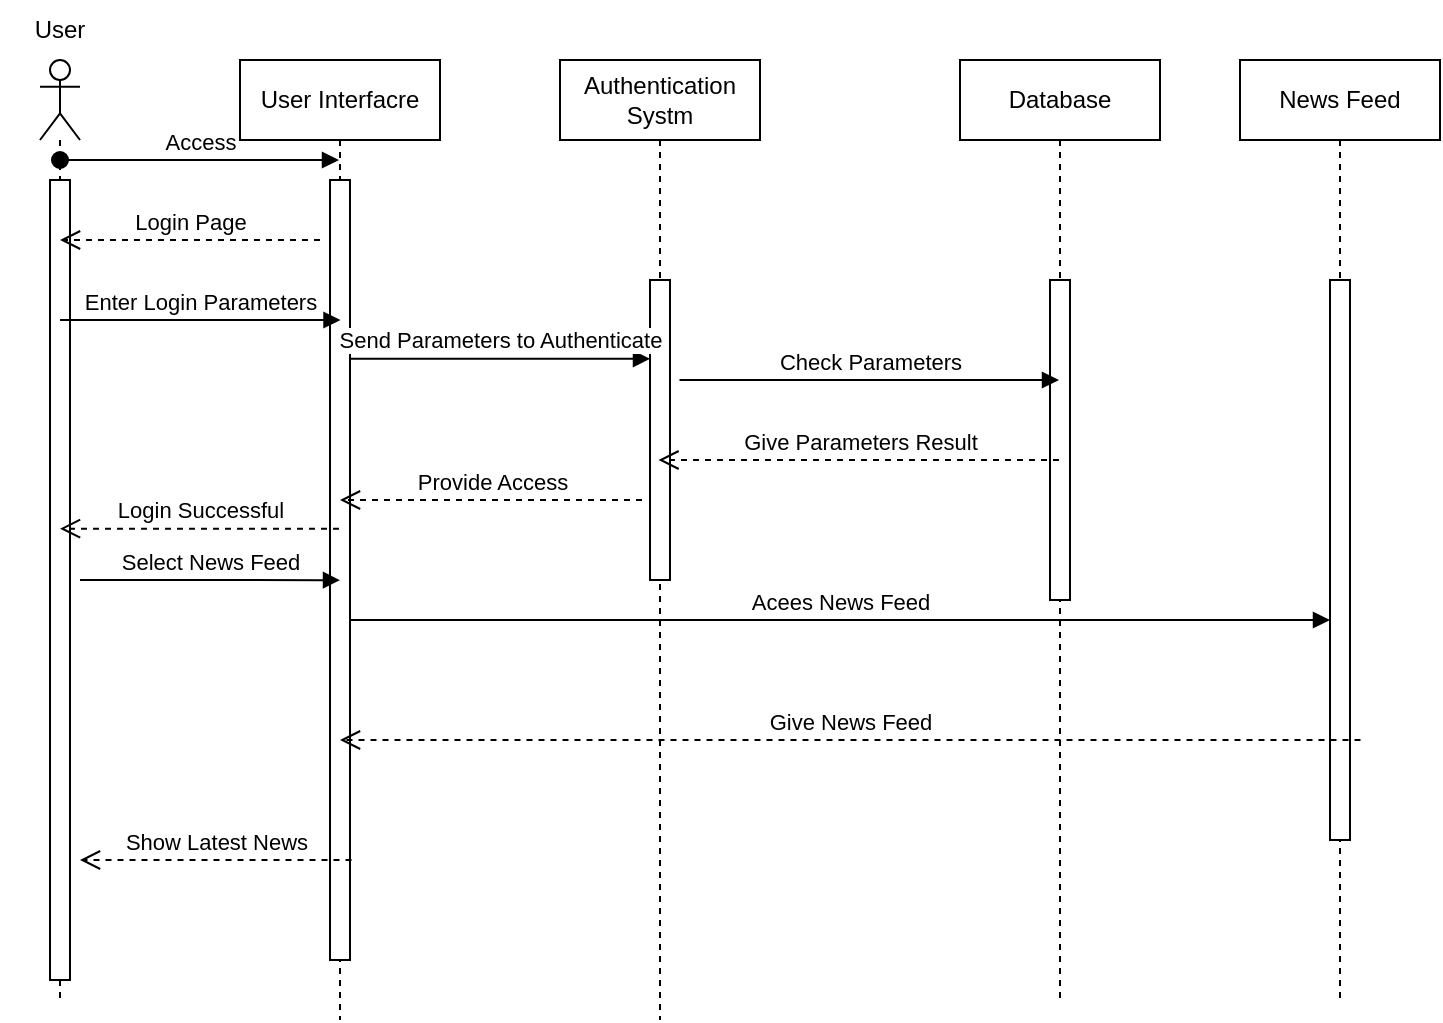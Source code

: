 <mxfile version="24.4.0" type="github">
  <diagram name="Page-1" id="2YBvvXClWsGukQMizWep">
    <mxGraphModel dx="1428" dy="579" grid="1" gridSize="10" guides="1" tooltips="1" connect="1" arrows="1" fold="1" page="1" pageScale="1" pageWidth="850" pageHeight="1100" math="0" shadow="0">
      <root>
        <mxCell id="0" />
        <mxCell id="1" parent="0" />
        <mxCell id="aM9ryv3xv72pqoxQDRHE-5" value="Authentication Systm" style="shape=umlLifeline;perimeter=lifelinePerimeter;whiteSpace=wrap;html=1;container=0;dropTarget=0;collapsible=0;recursiveResize=0;outlineConnect=0;portConstraint=eastwest;newEdgeStyle={&quot;edgeStyle&quot;:&quot;elbowEdgeStyle&quot;,&quot;elbow&quot;:&quot;vertical&quot;,&quot;curved&quot;:0,&quot;rounded&quot;:0};" parent="1" vertex="1">
          <mxGeometry x="390" y="50" width="100" height="480" as="geometry" />
        </mxCell>
        <mxCell id="2YvhY-xGPEZNMPuFePd9-11" value="" style="html=1;points=[[0,0,0,0,5],[0,1,0,0,-5],[1,0,0,0,5],[1,1,0,0,-5]];perimeter=orthogonalPerimeter;outlineConnect=0;targetShapes=umlLifeline;portConstraint=eastwest;newEdgeStyle={&quot;curved&quot;:0,&quot;rounded&quot;:0};" vertex="1" parent="aM9ryv3xv72pqoxQDRHE-5">
          <mxGeometry x="45" y="110" width="10" height="150" as="geometry" />
        </mxCell>
        <mxCell id="2YvhY-xGPEZNMPuFePd9-2" value="User Interfacre" style="shape=umlLifeline;perimeter=lifelinePerimeter;whiteSpace=wrap;html=1;container=0;dropTarget=0;collapsible=0;recursiveResize=0;outlineConnect=0;portConstraint=eastwest;newEdgeStyle={&quot;edgeStyle&quot;:&quot;elbowEdgeStyle&quot;,&quot;elbow&quot;:&quot;vertical&quot;,&quot;curved&quot;:0,&quot;rounded&quot;:0};" vertex="1" parent="1">
          <mxGeometry x="230" y="50" width="100" height="480" as="geometry" />
        </mxCell>
        <mxCell id="2YvhY-xGPEZNMPuFePd9-10" value="" style="html=1;points=[[0,0,0,0,5],[0,1,0,0,-5],[1,0,0,0,5],[1,1,0,0,-5]];perimeter=orthogonalPerimeter;outlineConnect=0;targetShapes=umlLifeline;portConstraint=eastwest;newEdgeStyle={&quot;curved&quot;:0,&quot;rounded&quot;:0};" vertex="1" parent="2YvhY-xGPEZNMPuFePd9-2">
          <mxGeometry x="45" y="60" width="10" height="390" as="geometry" />
        </mxCell>
        <mxCell id="2YvhY-xGPEZNMPuFePd9-3" value="Database" style="shape=umlLifeline;perimeter=lifelinePerimeter;whiteSpace=wrap;html=1;container=0;dropTarget=0;collapsible=0;recursiveResize=0;outlineConnect=0;portConstraint=eastwest;newEdgeStyle={&quot;edgeStyle&quot;:&quot;elbowEdgeStyle&quot;,&quot;elbow&quot;:&quot;vertical&quot;,&quot;curved&quot;:0,&quot;rounded&quot;:0};" vertex="1" parent="1">
          <mxGeometry x="590" y="50" width="100" height="470" as="geometry" />
        </mxCell>
        <mxCell id="2YvhY-xGPEZNMPuFePd9-12" value="" style="html=1;points=[[0,0,0,0,5],[0,1,0,0,-5],[1,0,0,0,5],[1,1,0,0,-5]];perimeter=orthogonalPerimeter;outlineConnect=0;targetShapes=umlLifeline;portConstraint=eastwest;newEdgeStyle={&quot;curved&quot;:0,&quot;rounded&quot;:0};" vertex="1" parent="2YvhY-xGPEZNMPuFePd9-3">
          <mxGeometry x="45" y="110" width="10" height="160" as="geometry" />
        </mxCell>
        <mxCell id="2YvhY-xGPEZNMPuFePd9-4" value="News Feed" style="shape=umlLifeline;perimeter=lifelinePerimeter;whiteSpace=wrap;html=1;container=0;dropTarget=0;collapsible=0;recursiveResize=0;outlineConnect=0;portConstraint=eastwest;newEdgeStyle={&quot;edgeStyle&quot;:&quot;elbowEdgeStyle&quot;,&quot;elbow&quot;:&quot;vertical&quot;,&quot;curved&quot;:0,&quot;rounded&quot;:0};" vertex="1" parent="1">
          <mxGeometry x="730" y="50" width="100" height="470" as="geometry" />
        </mxCell>
        <mxCell id="2YvhY-xGPEZNMPuFePd9-14" value="" style="html=1;points=[[0,0,0,0,5],[0,1,0,0,-5],[1,0,0,0,5],[1,1,0,0,-5]];perimeter=orthogonalPerimeter;outlineConnect=0;targetShapes=umlLifeline;portConstraint=eastwest;newEdgeStyle={&quot;curved&quot;:0,&quot;rounded&quot;:0};" vertex="1" parent="2YvhY-xGPEZNMPuFePd9-4">
          <mxGeometry x="45" y="110" width="10" height="280" as="geometry" />
        </mxCell>
        <mxCell id="2YvhY-xGPEZNMPuFePd9-6" value="" style="shape=umlLifeline;perimeter=lifelinePerimeter;whiteSpace=wrap;html=1;container=1;dropTarget=0;collapsible=0;recursiveResize=0;outlineConnect=0;portConstraint=eastwest;newEdgeStyle={&quot;curved&quot;:0,&quot;rounded&quot;:0};participant=umlActor;" vertex="1" parent="1">
          <mxGeometry x="130" y="50" width="20" height="470" as="geometry" />
        </mxCell>
        <mxCell id="2YvhY-xGPEZNMPuFePd9-7" value="" style="html=1;points=[[0,0,0,0,5],[0,1,0,0,-5],[1,0,0,0,5],[1,1,0,0,-5]];perimeter=orthogonalPerimeter;outlineConnect=0;targetShapes=umlLifeline;portConstraint=eastwest;newEdgeStyle={&quot;curved&quot;:0,&quot;rounded&quot;:0};" vertex="1" parent="2YvhY-xGPEZNMPuFePd9-6">
          <mxGeometry x="5" y="60" width="10" height="400" as="geometry" />
        </mxCell>
        <mxCell id="2YvhY-xGPEZNMPuFePd9-16" value="User" style="text;html=1;align=center;verticalAlign=middle;whiteSpace=wrap;rounded=0;" vertex="1" parent="1">
          <mxGeometry x="110" y="20" width="60" height="30" as="geometry" />
        </mxCell>
        <mxCell id="2YvhY-xGPEZNMPuFePd9-17" value="Access" style="html=1;verticalAlign=bottom;startArrow=oval;startFill=1;endArrow=block;startSize=8;curved=0;rounded=0;" edge="1" parent="1" source="2YvhY-xGPEZNMPuFePd9-6" target="2YvhY-xGPEZNMPuFePd9-2">
          <mxGeometry width="60" relative="1" as="geometry">
            <mxPoint x="150" y="100" as="sourcePoint" />
            <mxPoint x="210" y="100" as="targetPoint" />
            <Array as="points">
              <mxPoint x="230" y="100" />
            </Array>
          </mxGeometry>
        </mxCell>
        <mxCell id="2YvhY-xGPEZNMPuFePd9-19" value="Enter Login Parameters" style="html=1;verticalAlign=bottom;endArrow=block;curved=0;rounded=0;" edge="1" parent="1">
          <mxGeometry width="80" relative="1" as="geometry">
            <mxPoint x="140" y="180" as="sourcePoint" />
            <mxPoint x="280.25" y="180" as="targetPoint" />
          </mxGeometry>
        </mxCell>
        <mxCell id="2YvhY-xGPEZNMPuFePd9-20" value="Login Page" style="html=1;verticalAlign=bottom;endArrow=open;dashed=1;endSize=8;curved=0;rounded=0;" edge="1" parent="1" target="2YvhY-xGPEZNMPuFePd9-6">
          <mxGeometry relative="1" as="geometry">
            <mxPoint x="270" y="140" as="sourcePoint" />
            <mxPoint x="190" y="140" as="targetPoint" />
          </mxGeometry>
        </mxCell>
        <mxCell id="2YvhY-xGPEZNMPuFePd9-21" value="Send Parameters to Authenticate" style="html=1;verticalAlign=bottom;endArrow=block;curved=0;rounded=0;" edge="1" parent="1" target="2YvhY-xGPEZNMPuFePd9-11">
          <mxGeometry width="80" relative="1" as="geometry">
            <mxPoint x="285" y="199.38" as="sourcePoint" />
            <mxPoint x="425.25" y="199.38" as="targetPoint" />
          </mxGeometry>
        </mxCell>
        <mxCell id="2YvhY-xGPEZNMPuFePd9-22" value="Check Parameters" style="html=1;verticalAlign=bottom;endArrow=block;curved=0;rounded=0;" edge="1" parent="1" target="2YvhY-xGPEZNMPuFePd9-3">
          <mxGeometry width="80" relative="1" as="geometry">
            <mxPoint x="449.75" y="210" as="sourcePoint" />
            <mxPoint x="590.0" y="210" as="targetPoint" />
          </mxGeometry>
        </mxCell>
        <mxCell id="2YvhY-xGPEZNMPuFePd9-23" value="Give Parameters Result" style="html=1;verticalAlign=bottom;endArrow=open;dashed=1;endSize=8;curved=0;rounded=0;" edge="1" parent="1">
          <mxGeometry relative="1" as="geometry">
            <mxPoint x="639.5" y="250.0" as="sourcePoint" />
            <mxPoint x="439.25" y="250.0" as="targetPoint" />
          </mxGeometry>
        </mxCell>
        <mxCell id="2YvhY-xGPEZNMPuFePd9-24" value="Provide Access" style="html=1;verticalAlign=bottom;endArrow=open;dashed=1;endSize=8;curved=0;rounded=0;" edge="1" parent="1" target="2YvhY-xGPEZNMPuFePd9-2">
          <mxGeometry relative="1" as="geometry">
            <mxPoint x="431" y="270" as="sourcePoint" />
            <mxPoint x="300" y="270" as="targetPoint" />
          </mxGeometry>
        </mxCell>
        <mxCell id="2YvhY-xGPEZNMPuFePd9-25" value="Acees News Feed" style="html=1;verticalAlign=bottom;endArrow=block;curved=0;rounded=0;" edge="1" parent="1" target="2YvhY-xGPEZNMPuFePd9-14">
          <mxGeometry width="80" relative="1" as="geometry">
            <mxPoint x="285" y="330" as="sourcePoint" />
            <mxPoint x="425.25" y="330" as="targetPoint" />
          </mxGeometry>
        </mxCell>
        <mxCell id="2YvhY-xGPEZNMPuFePd9-26" value="Give News Feed" style="html=1;verticalAlign=bottom;endArrow=open;dashed=1;endSize=8;curved=0;rounded=0;" edge="1" parent="1" target="2YvhY-xGPEZNMPuFePd9-2">
          <mxGeometry relative="1" as="geometry">
            <mxPoint x="790.25" y="390.0" as="sourcePoint" />
            <mxPoint x="300" y="390" as="targetPoint" />
          </mxGeometry>
        </mxCell>
        <mxCell id="2YvhY-xGPEZNMPuFePd9-27" value="Select News Feed" style="html=1;verticalAlign=bottom;endArrow=block;curved=0;rounded=0;entryX=0.5;entryY=0.513;entryDx=0;entryDy=0;entryPerimeter=0;" edge="1" parent="1" target="2YvhY-xGPEZNMPuFePd9-10">
          <mxGeometry width="80" relative="1" as="geometry">
            <mxPoint x="150" y="310" as="sourcePoint" />
            <mxPoint x="270" y="310" as="targetPoint" />
          </mxGeometry>
        </mxCell>
        <mxCell id="2YvhY-xGPEZNMPuFePd9-28" value="Show Latest News" style="html=1;verticalAlign=bottom;endArrow=open;dashed=1;endSize=8;curved=0;rounded=0;" edge="1" parent="1">
          <mxGeometry relative="1" as="geometry">
            <mxPoint x="285.75" y="450.0" as="sourcePoint" />
            <mxPoint x="150" y="450.0" as="targetPoint" />
          </mxGeometry>
        </mxCell>
        <mxCell id="2YvhY-xGPEZNMPuFePd9-29" value="Login Successful" style="html=1;verticalAlign=bottom;endArrow=open;dashed=1;endSize=8;curved=0;rounded=0;" edge="1" parent="1">
          <mxGeometry relative="1" as="geometry">
            <mxPoint x="279.5" y="284.33" as="sourcePoint" />
            <mxPoint x="140" y="284.33" as="targetPoint" />
          </mxGeometry>
        </mxCell>
      </root>
    </mxGraphModel>
  </diagram>
</mxfile>

